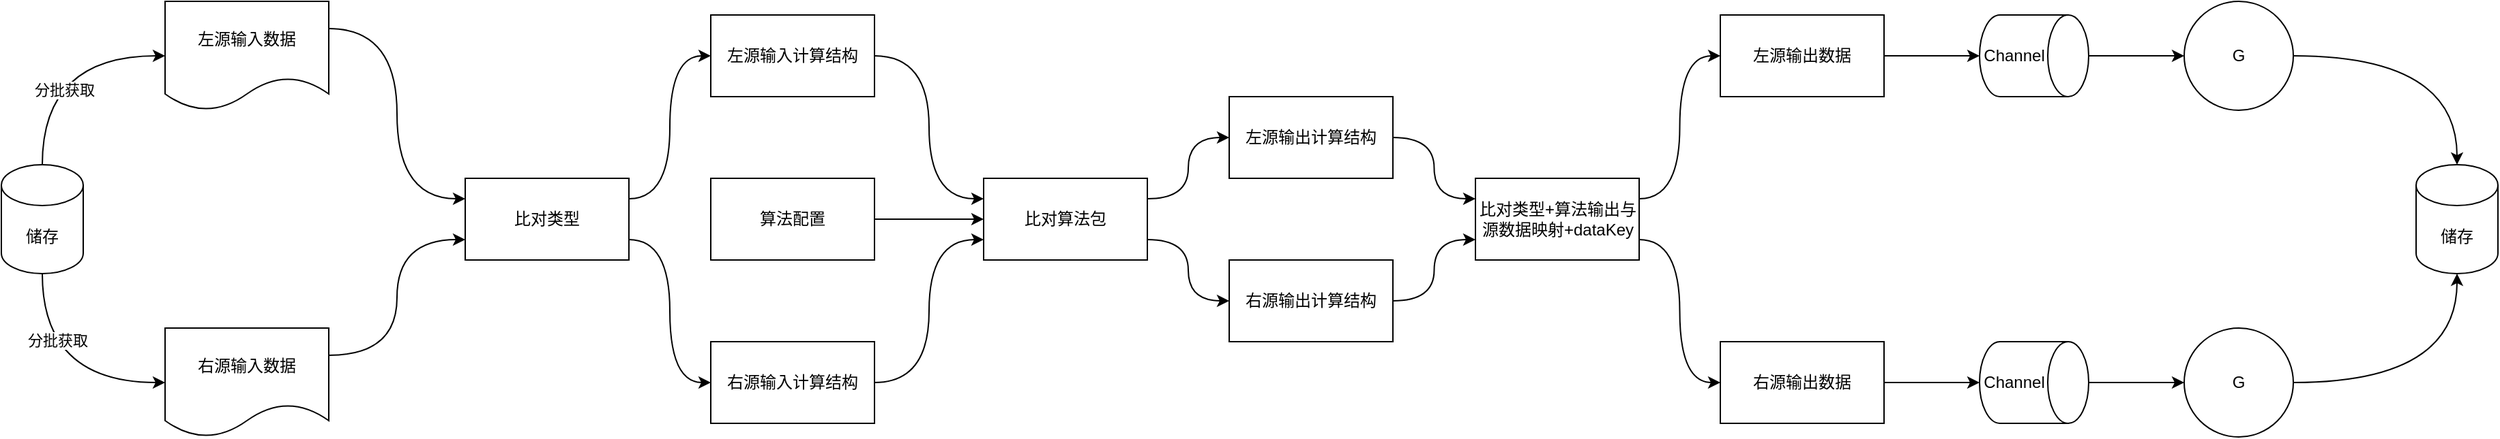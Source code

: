 <mxfile version="20.6.0" type="github">
  <diagram id="QZdrPpxZRQpyEvlnEPuX" name="第 1 页">
    <mxGraphModel dx="2255" dy="1122" grid="1" gridSize="10" guides="1" tooltips="1" connect="1" arrows="1" fold="1" page="1" pageScale="1" pageWidth="827" pageHeight="1169" math="0" shadow="0">
      <root>
        <mxCell id="0" />
        <mxCell id="1" parent="0" />
        <mxCell id="M-NSAudVDiKB4oBg6RZZ-6" style="edgeStyle=orthogonalEdgeStyle;curved=1;rounded=0;orthogonalLoop=1;jettySize=auto;html=1;exitX=0.5;exitY=0;exitDx=0;exitDy=0;exitPerimeter=0;entryX=0;entryY=0.5;entryDx=0;entryDy=0;" edge="1" parent="1" source="M-NSAudVDiKB4oBg6RZZ-1" target="M-NSAudVDiKB4oBg6RZZ-2">
          <mxGeometry relative="1" as="geometry" />
        </mxCell>
        <mxCell id="M-NSAudVDiKB4oBg6RZZ-8" value="分批获取" style="edgeLabel;html=1;align=center;verticalAlign=middle;resizable=0;points=[];" vertex="1" connectable="0" parent="M-NSAudVDiKB4oBg6RZZ-6">
          <mxGeometry x="-0.345" y="-16" relative="1" as="geometry">
            <mxPoint as="offset" />
          </mxGeometry>
        </mxCell>
        <mxCell id="M-NSAudVDiKB4oBg6RZZ-7" style="edgeStyle=orthogonalEdgeStyle;curved=1;rounded=0;orthogonalLoop=1;jettySize=auto;html=1;exitX=0.5;exitY=1;exitDx=0;exitDy=0;exitPerimeter=0;entryX=0;entryY=0.5;entryDx=0;entryDy=0;" edge="1" parent="1" source="M-NSAudVDiKB4oBg6RZZ-1" target="M-NSAudVDiKB4oBg6RZZ-3">
          <mxGeometry relative="1" as="geometry" />
        </mxCell>
        <mxCell id="M-NSAudVDiKB4oBg6RZZ-9" value="分批获取" style="edgeLabel;html=1;align=center;verticalAlign=middle;resizable=0;points=[];" vertex="1" connectable="0" parent="M-NSAudVDiKB4oBg6RZZ-7">
          <mxGeometry x="-0.423" y="11" relative="1" as="geometry">
            <mxPoint as="offset" />
          </mxGeometry>
        </mxCell>
        <mxCell id="M-NSAudVDiKB4oBg6RZZ-1" value="储存" style="shape=cylinder3;whiteSpace=wrap;html=1;boundedLbl=1;backgroundOutline=1;size=15;" vertex="1" parent="1">
          <mxGeometry x="40" y="320" width="60" height="80" as="geometry" />
        </mxCell>
        <mxCell id="M-NSAudVDiKB4oBg6RZZ-11" style="edgeStyle=orthogonalEdgeStyle;curved=1;rounded=0;orthogonalLoop=1;jettySize=auto;html=1;exitX=1;exitY=0.25;exitDx=0;exitDy=0;entryX=0;entryY=0.25;entryDx=0;entryDy=0;" edge="1" parent="1" source="M-NSAudVDiKB4oBg6RZZ-2" target="M-NSAudVDiKB4oBg6RZZ-10">
          <mxGeometry relative="1" as="geometry" />
        </mxCell>
        <mxCell id="M-NSAudVDiKB4oBg6RZZ-2" value="左源输入数据" style="shape=document;whiteSpace=wrap;html=1;boundedLbl=1;" vertex="1" parent="1">
          <mxGeometry x="160" y="200" width="120" height="80" as="geometry" />
        </mxCell>
        <mxCell id="M-NSAudVDiKB4oBg6RZZ-12" style="edgeStyle=orthogonalEdgeStyle;curved=1;rounded=0;orthogonalLoop=1;jettySize=auto;html=1;exitX=1;exitY=0.25;exitDx=0;exitDy=0;entryX=0;entryY=0.75;entryDx=0;entryDy=0;" edge="1" parent="1" source="M-NSAudVDiKB4oBg6RZZ-3" target="M-NSAudVDiKB4oBg6RZZ-10">
          <mxGeometry relative="1" as="geometry" />
        </mxCell>
        <mxCell id="M-NSAudVDiKB4oBg6RZZ-3" value="右源输入数据" style="shape=document;whiteSpace=wrap;html=1;boundedLbl=1;" vertex="1" parent="1">
          <mxGeometry x="160" y="440" width="120" height="80" as="geometry" />
        </mxCell>
        <mxCell id="M-NSAudVDiKB4oBg6RZZ-16" style="edgeStyle=orthogonalEdgeStyle;curved=1;rounded=0;orthogonalLoop=1;jettySize=auto;html=1;exitX=1;exitY=0.25;exitDx=0;exitDy=0;entryX=0;entryY=0.5;entryDx=0;entryDy=0;" edge="1" parent="1" source="M-NSAudVDiKB4oBg6RZZ-10" target="M-NSAudVDiKB4oBg6RZZ-13">
          <mxGeometry relative="1" as="geometry" />
        </mxCell>
        <mxCell id="M-NSAudVDiKB4oBg6RZZ-17" style="edgeStyle=orthogonalEdgeStyle;curved=1;rounded=0;orthogonalLoop=1;jettySize=auto;html=1;exitX=1;exitY=0.75;exitDx=0;exitDy=0;entryX=0;entryY=0.5;entryDx=0;entryDy=0;" edge="1" parent="1" source="M-NSAudVDiKB4oBg6RZZ-10" target="M-NSAudVDiKB4oBg6RZZ-15">
          <mxGeometry relative="1" as="geometry" />
        </mxCell>
        <mxCell id="M-NSAudVDiKB4oBg6RZZ-10" value="比对类型" style="rounded=0;whiteSpace=wrap;html=1;" vertex="1" parent="1">
          <mxGeometry x="380" y="330" width="120" height="60" as="geometry" />
        </mxCell>
        <mxCell id="M-NSAudVDiKB4oBg6RZZ-19" style="edgeStyle=orthogonalEdgeStyle;curved=1;rounded=0;orthogonalLoop=1;jettySize=auto;html=1;exitX=1;exitY=0.5;exitDx=0;exitDy=0;entryX=0;entryY=0.25;entryDx=0;entryDy=0;" edge="1" parent="1" source="M-NSAudVDiKB4oBg6RZZ-13" target="M-NSAudVDiKB4oBg6RZZ-18">
          <mxGeometry relative="1" as="geometry" />
        </mxCell>
        <mxCell id="M-NSAudVDiKB4oBg6RZZ-13" value="左源输入计算结构" style="rounded=0;whiteSpace=wrap;html=1;" vertex="1" parent="1">
          <mxGeometry x="560" y="210" width="120" height="60" as="geometry" />
        </mxCell>
        <mxCell id="M-NSAudVDiKB4oBg6RZZ-20" style="edgeStyle=orthogonalEdgeStyle;curved=1;rounded=0;orthogonalLoop=1;jettySize=auto;html=1;exitX=1;exitY=0.5;exitDx=0;exitDy=0;entryX=0;entryY=0.5;entryDx=0;entryDy=0;" edge="1" parent="1" source="M-NSAudVDiKB4oBg6RZZ-14" target="M-NSAudVDiKB4oBg6RZZ-18">
          <mxGeometry relative="1" as="geometry" />
        </mxCell>
        <mxCell id="M-NSAudVDiKB4oBg6RZZ-14" value="算法配置" style="rounded=0;whiteSpace=wrap;html=1;" vertex="1" parent="1">
          <mxGeometry x="560" y="330" width="120" height="60" as="geometry" />
        </mxCell>
        <mxCell id="M-NSAudVDiKB4oBg6RZZ-21" style="edgeStyle=orthogonalEdgeStyle;curved=1;rounded=0;orthogonalLoop=1;jettySize=auto;html=1;exitX=1;exitY=0.5;exitDx=0;exitDy=0;entryX=0;entryY=0.75;entryDx=0;entryDy=0;" edge="1" parent="1" source="M-NSAudVDiKB4oBg6RZZ-15" target="M-NSAudVDiKB4oBg6RZZ-18">
          <mxGeometry relative="1" as="geometry" />
        </mxCell>
        <mxCell id="M-NSAudVDiKB4oBg6RZZ-15" value="右源输入计算结构" style="rounded=0;whiteSpace=wrap;html=1;" vertex="1" parent="1">
          <mxGeometry x="560" y="450" width="120" height="60" as="geometry" />
        </mxCell>
        <mxCell id="M-NSAudVDiKB4oBg6RZZ-24" style="edgeStyle=orthogonalEdgeStyle;curved=1;rounded=0;orthogonalLoop=1;jettySize=auto;html=1;exitX=1;exitY=0.25;exitDx=0;exitDy=0;" edge="1" parent="1" source="M-NSAudVDiKB4oBg6RZZ-18" target="M-NSAudVDiKB4oBg6RZZ-22">
          <mxGeometry relative="1" as="geometry" />
        </mxCell>
        <mxCell id="M-NSAudVDiKB4oBg6RZZ-25" style="edgeStyle=orthogonalEdgeStyle;curved=1;rounded=0;orthogonalLoop=1;jettySize=auto;html=1;exitX=1;exitY=0.75;exitDx=0;exitDy=0;" edge="1" parent="1" source="M-NSAudVDiKB4oBg6RZZ-18" target="M-NSAudVDiKB4oBg6RZZ-23">
          <mxGeometry relative="1" as="geometry" />
        </mxCell>
        <mxCell id="M-NSAudVDiKB4oBg6RZZ-18" value="比对算法包" style="rounded=0;whiteSpace=wrap;html=1;" vertex="1" parent="1">
          <mxGeometry x="760" y="330" width="120" height="60" as="geometry" />
        </mxCell>
        <mxCell id="M-NSAudVDiKB4oBg6RZZ-27" style="edgeStyle=orthogonalEdgeStyle;curved=1;rounded=0;orthogonalLoop=1;jettySize=auto;html=1;exitX=1;exitY=0.5;exitDx=0;exitDy=0;entryX=0;entryY=0.25;entryDx=0;entryDy=0;" edge="1" parent="1" source="M-NSAudVDiKB4oBg6RZZ-22" target="M-NSAudVDiKB4oBg6RZZ-26">
          <mxGeometry relative="1" as="geometry" />
        </mxCell>
        <mxCell id="M-NSAudVDiKB4oBg6RZZ-22" value="左源输出计算结构" style="rounded=0;whiteSpace=wrap;html=1;" vertex="1" parent="1">
          <mxGeometry x="940" y="270" width="120" height="60" as="geometry" />
        </mxCell>
        <mxCell id="M-NSAudVDiKB4oBg6RZZ-28" style="edgeStyle=orthogonalEdgeStyle;curved=1;rounded=0;orthogonalLoop=1;jettySize=auto;html=1;exitX=1;exitY=0.5;exitDx=0;exitDy=0;entryX=0;entryY=0.75;entryDx=0;entryDy=0;" edge="1" parent="1" source="M-NSAudVDiKB4oBg6RZZ-23" target="M-NSAudVDiKB4oBg6RZZ-26">
          <mxGeometry relative="1" as="geometry" />
        </mxCell>
        <mxCell id="M-NSAudVDiKB4oBg6RZZ-23" value="右源输出计算结构" style="rounded=0;whiteSpace=wrap;html=1;" vertex="1" parent="1">
          <mxGeometry x="940" y="390" width="120" height="60" as="geometry" />
        </mxCell>
        <mxCell id="M-NSAudVDiKB4oBg6RZZ-31" style="edgeStyle=orthogonalEdgeStyle;curved=1;rounded=0;orthogonalLoop=1;jettySize=auto;html=1;exitX=1;exitY=0.25;exitDx=0;exitDy=0;entryX=0;entryY=0.5;entryDx=0;entryDy=0;" edge="1" parent="1" source="M-NSAudVDiKB4oBg6RZZ-26" target="M-NSAudVDiKB4oBg6RZZ-29">
          <mxGeometry relative="1" as="geometry" />
        </mxCell>
        <mxCell id="M-NSAudVDiKB4oBg6RZZ-32" style="edgeStyle=orthogonalEdgeStyle;curved=1;rounded=0;orthogonalLoop=1;jettySize=auto;html=1;exitX=1;exitY=0.75;exitDx=0;exitDy=0;entryX=0;entryY=0.5;entryDx=0;entryDy=0;" edge="1" parent="1" source="M-NSAudVDiKB4oBg6RZZ-26" target="M-NSAudVDiKB4oBg6RZZ-30">
          <mxGeometry relative="1" as="geometry" />
        </mxCell>
        <mxCell id="M-NSAudVDiKB4oBg6RZZ-26" value="比对类型+算法输出与源数据映射+dataKey" style="rounded=0;whiteSpace=wrap;html=1;" vertex="1" parent="1">
          <mxGeometry x="1120.5" y="330" width="120" height="60" as="geometry" />
        </mxCell>
        <mxCell id="M-NSAudVDiKB4oBg6RZZ-39" style="edgeStyle=orthogonalEdgeStyle;curved=1;rounded=0;orthogonalLoop=1;jettySize=auto;html=1;exitX=1;exitY=0.5;exitDx=0;exitDy=0;entryX=0.5;entryY=1;entryDx=0;entryDy=0;entryPerimeter=0;" edge="1" parent="1" source="M-NSAudVDiKB4oBg6RZZ-29" target="M-NSAudVDiKB4oBg6RZZ-33">
          <mxGeometry relative="1" as="geometry" />
        </mxCell>
        <mxCell id="M-NSAudVDiKB4oBg6RZZ-29" value="左源输出数据" style="rounded=0;whiteSpace=wrap;html=1;" vertex="1" parent="1">
          <mxGeometry x="1300" y="210" width="120" height="60" as="geometry" />
        </mxCell>
        <mxCell id="M-NSAudVDiKB4oBg6RZZ-40" style="edgeStyle=orthogonalEdgeStyle;curved=1;rounded=0;orthogonalLoop=1;jettySize=auto;html=1;exitX=1;exitY=0.5;exitDx=0;exitDy=0;entryX=0.5;entryY=1;entryDx=0;entryDy=0;entryPerimeter=0;" edge="1" parent="1" source="M-NSAudVDiKB4oBg6RZZ-30" target="M-NSAudVDiKB4oBg6RZZ-34">
          <mxGeometry relative="1" as="geometry" />
        </mxCell>
        <mxCell id="M-NSAudVDiKB4oBg6RZZ-30" value="右源输出数据" style="rounded=0;whiteSpace=wrap;html=1;" vertex="1" parent="1">
          <mxGeometry x="1300" y="450" width="120" height="60" as="geometry" />
        </mxCell>
        <mxCell id="M-NSAudVDiKB4oBg6RZZ-43" style="edgeStyle=orthogonalEdgeStyle;curved=1;rounded=0;orthogonalLoop=1;jettySize=auto;html=1;exitX=0.5;exitY=0;exitDx=0;exitDy=0;exitPerimeter=0;entryX=0;entryY=0.5;entryDx=0;entryDy=0;" edge="1" parent="1" source="M-NSAudVDiKB4oBg6RZZ-33" target="M-NSAudVDiKB4oBg6RZZ-41">
          <mxGeometry relative="1" as="geometry" />
        </mxCell>
        <mxCell id="M-NSAudVDiKB4oBg6RZZ-33" value="" style="shape=cylinder3;whiteSpace=wrap;html=1;boundedLbl=1;backgroundOutline=1;size=15;rotation=90;" vertex="1" parent="1">
          <mxGeometry x="1500" y="200" width="60" height="80" as="geometry" />
        </mxCell>
        <mxCell id="M-NSAudVDiKB4oBg6RZZ-44" style="edgeStyle=orthogonalEdgeStyle;curved=1;rounded=0;orthogonalLoop=1;jettySize=auto;html=1;exitX=0.5;exitY=0;exitDx=0;exitDy=0;exitPerimeter=0;entryX=0;entryY=0.5;entryDx=0;entryDy=0;" edge="1" parent="1" source="M-NSAudVDiKB4oBg6RZZ-34" target="M-NSAudVDiKB4oBg6RZZ-42">
          <mxGeometry relative="1" as="geometry" />
        </mxCell>
        <mxCell id="M-NSAudVDiKB4oBg6RZZ-34" value="" style="shape=cylinder3;whiteSpace=wrap;html=1;boundedLbl=1;backgroundOutline=1;size=15;rotation=90;" vertex="1" parent="1">
          <mxGeometry x="1500" y="440" width="60" height="80" as="geometry" />
        </mxCell>
        <mxCell id="M-NSAudVDiKB4oBg6RZZ-35" value="Channel" style="text;html=1;resizable=0;autosize=1;align=center;verticalAlign=middle;points=[];fillColor=none;strokeColor=none;rounded=0;" vertex="1" parent="1">
          <mxGeometry x="1480" y="225" width="70" height="30" as="geometry" />
        </mxCell>
        <mxCell id="M-NSAudVDiKB4oBg6RZZ-36" value="Channel" style="text;html=1;resizable=0;autosize=1;align=center;verticalAlign=middle;points=[];fillColor=none;strokeColor=none;rounded=0;" vertex="1" parent="1">
          <mxGeometry x="1480" y="465" width="70" height="30" as="geometry" />
        </mxCell>
        <mxCell id="M-NSAudVDiKB4oBg6RZZ-46" style="edgeStyle=orthogonalEdgeStyle;curved=1;rounded=0;orthogonalLoop=1;jettySize=auto;html=1;exitX=1;exitY=0.5;exitDx=0;exitDy=0;entryX=0.5;entryY=0;entryDx=0;entryDy=0;entryPerimeter=0;" edge="1" parent="1" source="M-NSAudVDiKB4oBg6RZZ-41" target="M-NSAudVDiKB4oBg6RZZ-45">
          <mxGeometry relative="1" as="geometry" />
        </mxCell>
        <mxCell id="M-NSAudVDiKB4oBg6RZZ-41" value="G" style="ellipse;whiteSpace=wrap;html=1;aspect=fixed;" vertex="1" parent="1">
          <mxGeometry x="1640" y="200" width="80" height="80" as="geometry" />
        </mxCell>
        <mxCell id="M-NSAudVDiKB4oBg6RZZ-47" style="edgeStyle=orthogonalEdgeStyle;curved=1;rounded=0;orthogonalLoop=1;jettySize=auto;html=1;exitX=1;exitY=0.5;exitDx=0;exitDy=0;entryX=0.5;entryY=1;entryDx=0;entryDy=0;entryPerimeter=0;" edge="1" parent="1" source="M-NSAudVDiKB4oBg6RZZ-42" target="M-NSAudVDiKB4oBg6RZZ-45">
          <mxGeometry relative="1" as="geometry" />
        </mxCell>
        <mxCell id="M-NSAudVDiKB4oBg6RZZ-42" value="G" style="ellipse;whiteSpace=wrap;html=1;aspect=fixed;" vertex="1" parent="1">
          <mxGeometry x="1640" y="440" width="80" height="80" as="geometry" />
        </mxCell>
        <mxCell id="M-NSAudVDiKB4oBg6RZZ-45" value="储存" style="shape=cylinder3;whiteSpace=wrap;html=1;boundedLbl=1;backgroundOutline=1;size=15;" vertex="1" parent="1">
          <mxGeometry x="1810" y="320" width="60" height="80" as="geometry" />
        </mxCell>
      </root>
    </mxGraphModel>
  </diagram>
</mxfile>
